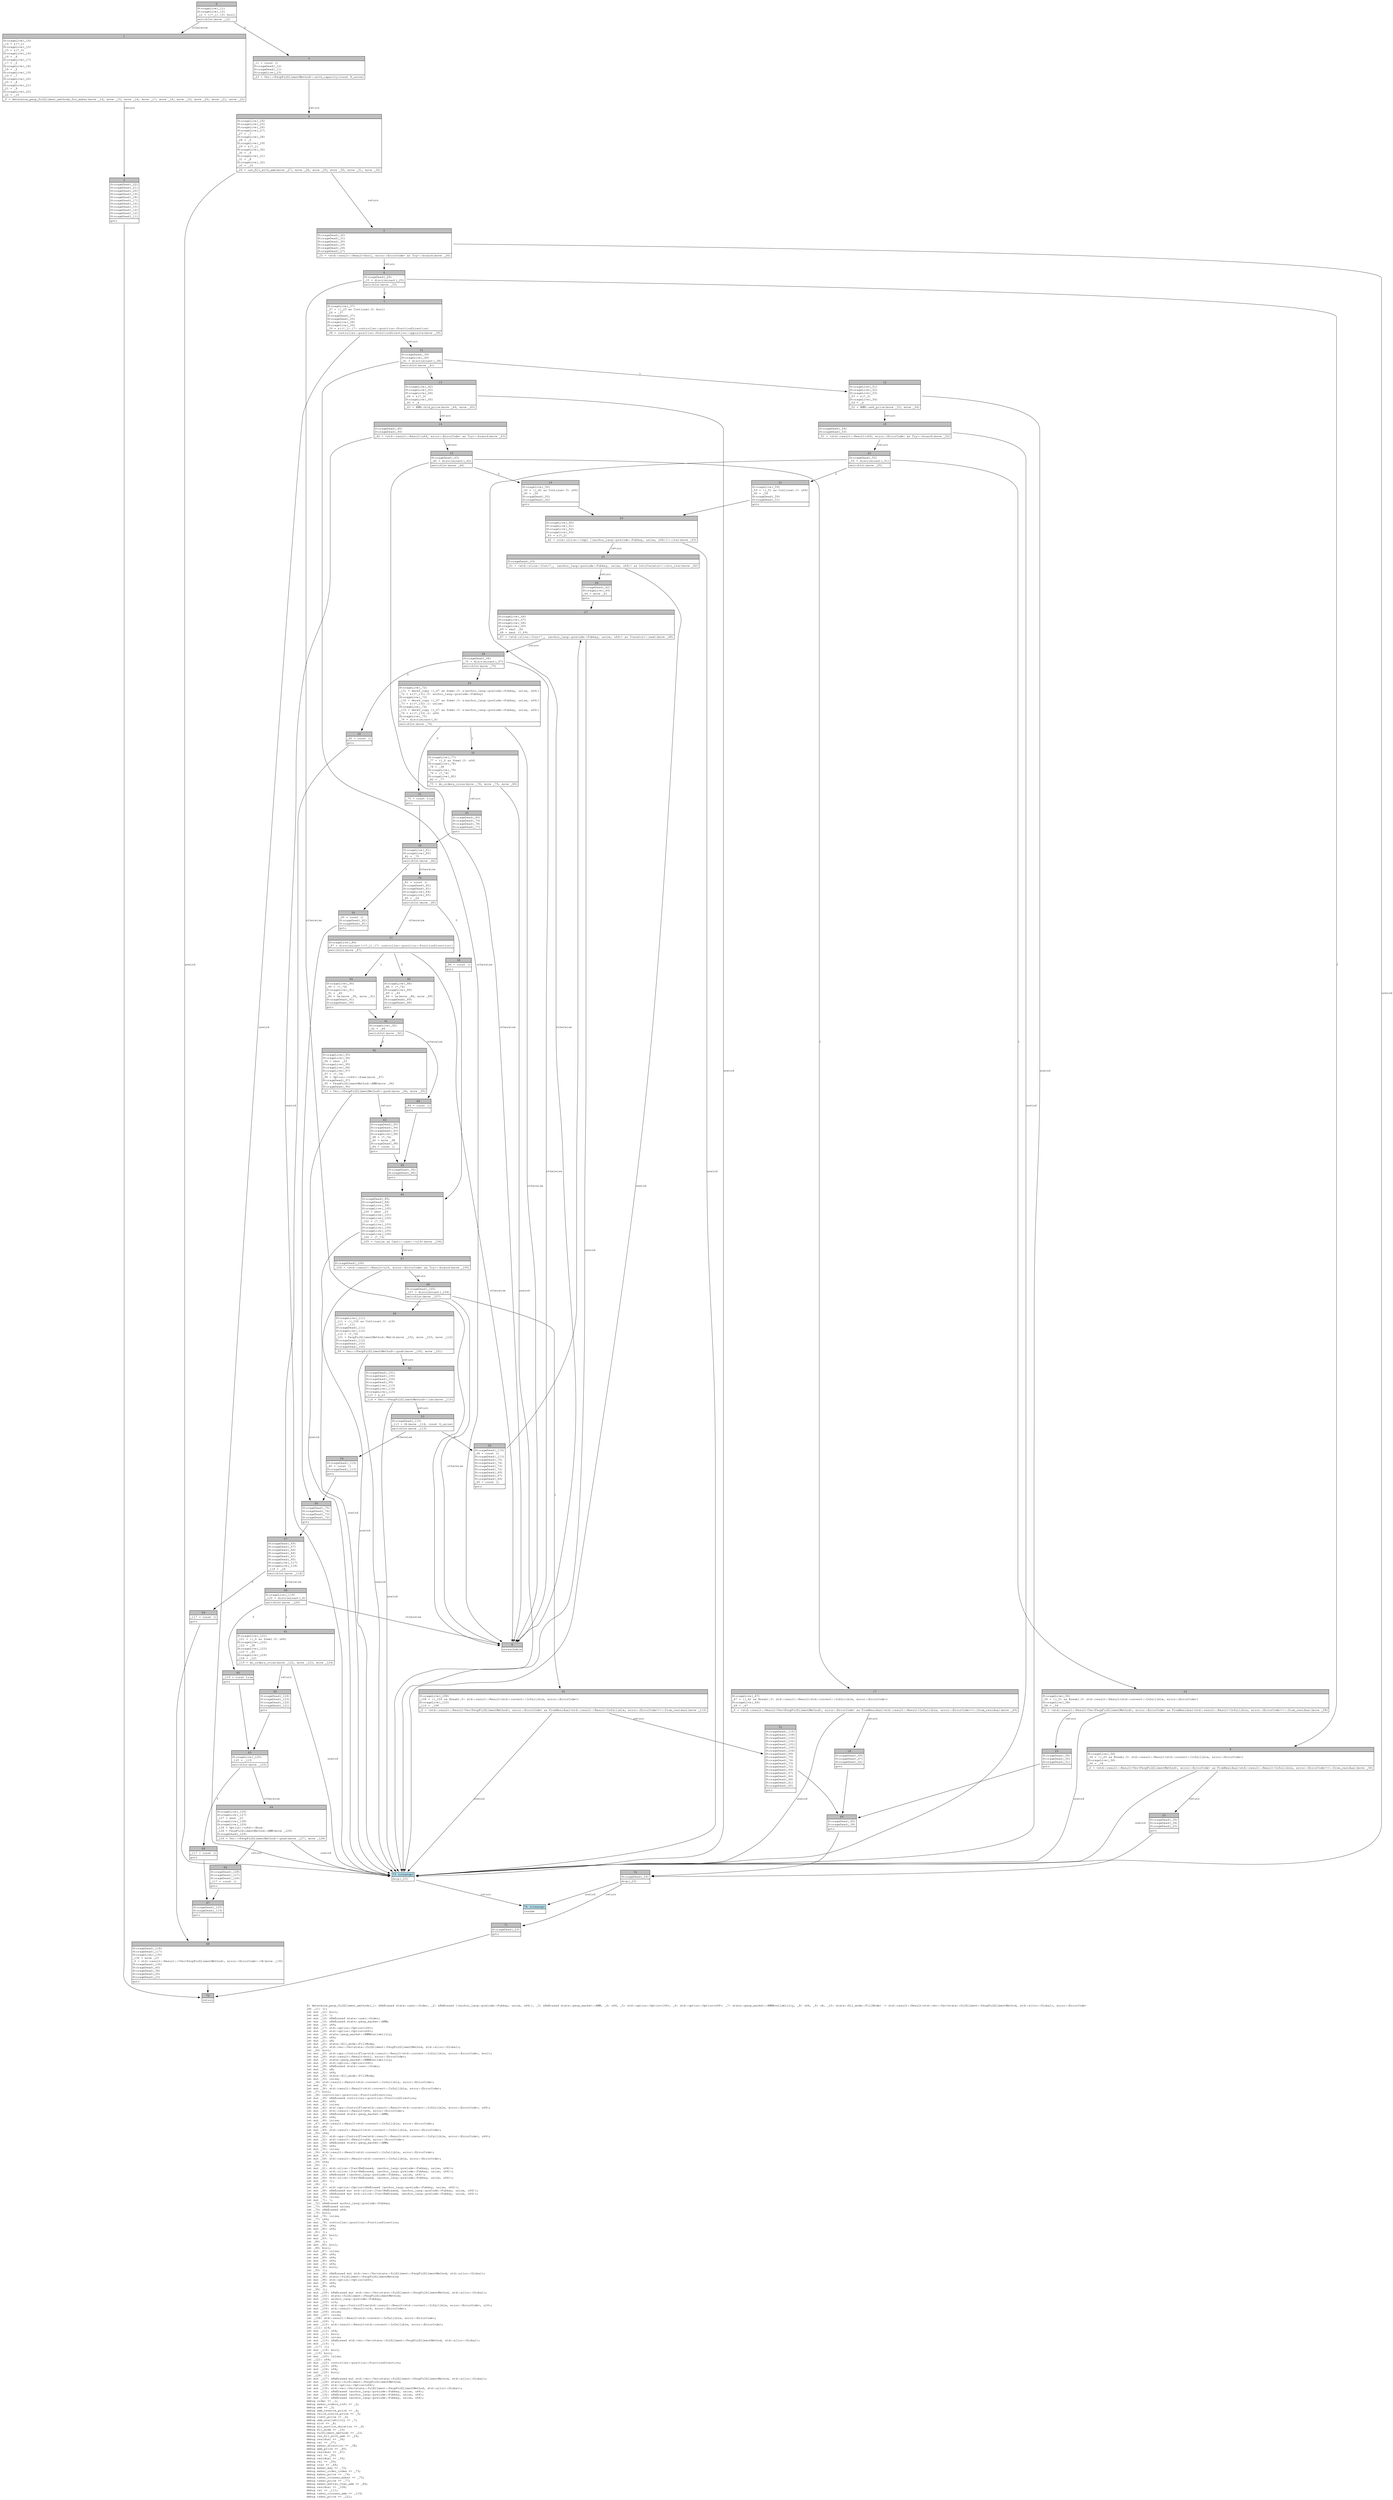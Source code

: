 digraph Mir_0_2279 {
    graph [fontname="Courier, monospace"];
    node [fontname="Courier, monospace"];
    edge [fontname="Courier, monospace"];
    label=<fn determine_perp_fulfillment_methods(_1: &amp;ReErased state::user::Order, _2: &amp;ReErased [(anchor_lang::prelude::Pubkey, usize, u64)], _3: &amp;ReErased state::perp_market::AMM, _4: u64, _5: std::option::Option&lt;i64&gt;, _6: std::option::Option&lt;u64&gt;, _7: state::perp_market::AMMAvailability, _8: u64, _9: u8, _10: state::fill_mode::FillMode) -&gt; std::result::Result&lt;std::vec::Vec&lt;state::fulfillment::PerpFulfillmentMethod, std::alloc::Global&gt;, error::ErrorCode&gt;<br align="left"/>let _11: ();<br align="left"/>let mut _12: bool;<br align="left"/>let mut _13: !;<br align="left"/>let mut _14: &amp;ReErased state::user::Order;<br align="left"/>let mut _15: &amp;ReErased state::perp_market::AMM;<br align="left"/>let mut _16: u64;<br align="left"/>let mut _17: std::option::Option&lt;i64&gt;;<br align="left"/>let mut _18: std::option::Option&lt;u64&gt;;<br align="left"/>let mut _19: state::perp_market::AMMAvailability;<br align="left"/>let mut _20: u64;<br align="left"/>let mut _21: u8;<br align="left"/>let mut _22: state::fill_mode::FillMode;<br align="left"/>let mut _23: std::vec::Vec&lt;state::fulfillment::PerpFulfillmentMethod, std::alloc::Global&gt;;<br align="left"/>let _24: bool;<br align="left"/>let mut _25: std::ops::ControlFlow&lt;std::result::Result&lt;std::convert::Infallible, error::ErrorCode&gt;, bool&gt;;<br align="left"/>let mut _26: std::result::Result&lt;bool, error::ErrorCode&gt;;<br align="left"/>let mut _27: state::perp_market::AMMAvailability;<br align="left"/>let mut _28: std::option::Option&lt;i64&gt;;<br align="left"/>let mut _29: &amp;ReErased state::user::Order;<br align="left"/>let mut _30: u8;<br align="left"/>let mut _31: u64;<br align="left"/>let mut _32: state::fill_mode::FillMode;<br align="left"/>let mut _33: isize;<br align="left"/>let _34: std::result::Result&lt;std::convert::Infallible, error::ErrorCode&gt;;<br align="left"/>let mut _35: !;<br align="left"/>let mut _36: std::result::Result&lt;std::convert::Infallible, error::ErrorCode&gt;;<br align="left"/>let _37: bool;<br align="left"/>let _38: controller::position::PositionDirection;<br align="left"/>let mut _39: &amp;ReErased controller::position::PositionDirection;<br align="left"/>let mut _40: u64;<br align="left"/>let mut _41: isize;<br align="left"/>let mut _42: std::ops::ControlFlow&lt;std::result::Result&lt;std::convert::Infallible, error::ErrorCode&gt;, u64&gt;;<br align="left"/>let mut _43: std::result::Result&lt;u64, error::ErrorCode&gt;;<br align="left"/>let mut _44: &amp;ReErased state::perp_market::AMM;<br align="left"/>let mut _45: u64;<br align="left"/>let mut _46: isize;<br align="left"/>let _47: std::result::Result&lt;std::convert::Infallible, error::ErrorCode&gt;;<br align="left"/>let mut _48: !;<br align="left"/>let mut _49: std::result::Result&lt;std::convert::Infallible, error::ErrorCode&gt;;<br align="left"/>let _50: u64;<br align="left"/>let mut _51: std::ops::ControlFlow&lt;std::result::Result&lt;std::convert::Infallible, error::ErrorCode&gt;, u64&gt;;<br align="left"/>let mut _52: std::result::Result&lt;u64, error::ErrorCode&gt;;<br align="left"/>let mut _53: &amp;ReErased state::perp_market::AMM;<br align="left"/>let mut _54: u64;<br align="left"/>let mut _55: isize;<br align="left"/>let _56: std::result::Result&lt;std::convert::Infallible, error::ErrorCode&gt;;<br align="left"/>let mut _57: !;<br align="left"/>let mut _58: std::result::Result&lt;std::convert::Infallible, error::ErrorCode&gt;;<br align="left"/>let _59: u64;<br align="left"/>let _60: ();<br align="left"/>let mut _61: std::slice::Iter&lt;ReErased, (anchor_lang::prelude::Pubkey, usize, u64)&gt;;<br align="left"/>let mut _62: std::slice::Iter&lt;ReErased, (anchor_lang::prelude::Pubkey, usize, u64)&gt;;<br align="left"/>let mut _63: &amp;ReErased [(anchor_lang::prelude::Pubkey, usize, u64)];<br align="left"/>let mut _64: std::slice::Iter&lt;ReErased, (anchor_lang::prelude::Pubkey, usize, u64)&gt;;<br align="left"/>let mut _65: ();<br align="left"/>let _66: ();<br align="left"/>let mut _67: std::option::Option&lt;&amp;ReErased (anchor_lang::prelude::Pubkey, usize, u64)&gt;;<br align="left"/>let mut _68: &amp;ReErased mut std::slice::Iter&lt;ReErased, (anchor_lang::prelude::Pubkey, usize, u64)&gt;;<br align="left"/>let mut _69: &amp;ReErased mut std::slice::Iter&lt;ReErased, (anchor_lang::prelude::Pubkey, usize, u64)&gt;;<br align="left"/>let mut _70: isize;<br align="left"/>let mut _71: !;<br align="left"/>let _72: &amp;ReErased anchor_lang::prelude::Pubkey;<br align="left"/>let _73: &amp;ReErased usize;<br align="left"/>let _74: &amp;ReErased u64;<br align="left"/>let _75: bool;<br align="left"/>let mut _76: isize;<br align="left"/>let _77: u64;<br align="left"/>let mut _78: controller::position::PositionDirection;<br align="left"/>let mut _79: u64;<br align="left"/>let mut _80: u64;<br align="left"/>let _81: ();<br align="left"/>let mut _82: bool;<br align="left"/>let mut _83: !;<br align="left"/>let _84: ();<br align="left"/>let mut _85: bool;<br align="left"/>let _86: bool;<br align="left"/>let mut _87: isize;<br align="left"/>let mut _88: u64;<br align="left"/>let mut _89: u64;<br align="left"/>let mut _90: u64;<br align="left"/>let mut _91: u64;<br align="left"/>let mut _92: bool;<br align="left"/>let _93: ();<br align="left"/>let mut _94: &amp;ReErased mut std::vec::Vec&lt;state::fulfillment::PerpFulfillmentMethod, std::alloc::Global&gt;;<br align="left"/>let mut _95: state::fulfillment::PerpFulfillmentMethod;<br align="left"/>let mut _96: std::option::Option&lt;u64&gt;;<br align="left"/>let mut _97: u64;<br align="left"/>let mut _98: u64;<br align="left"/>let _99: ();<br align="left"/>let mut _100: &amp;ReErased mut std::vec::Vec&lt;state::fulfillment::PerpFulfillmentMethod, std::alloc::Global&gt;;<br align="left"/>let mut _101: state::fulfillment::PerpFulfillmentMethod;<br align="left"/>let mut _102: anchor_lang::prelude::Pubkey;<br align="left"/>let mut _103: u16;<br align="left"/>let mut _104: std::ops::ControlFlow&lt;std::result::Result&lt;std::convert::Infallible, error::ErrorCode&gt;, u16&gt;;<br align="left"/>let mut _105: std::result::Result&lt;u16, error::ErrorCode&gt;;<br align="left"/>let mut _106: usize;<br align="left"/>let mut _107: isize;<br align="left"/>let _108: std::result::Result&lt;std::convert::Infallible, error::ErrorCode&gt;;<br align="left"/>let mut _109: !;<br align="left"/>let mut _110: std::result::Result&lt;std::convert::Infallible, error::ErrorCode&gt;;<br align="left"/>let _111: u16;<br align="left"/>let mut _112: u64;<br align="left"/>let mut _113: bool;<br align="left"/>let mut _114: usize;<br align="left"/>let mut _115: &amp;ReErased std::vec::Vec&lt;state::fulfillment::PerpFulfillmentMethod, std::alloc::Global&gt;;<br align="left"/>let mut _116: !;<br align="left"/>let _117: ();<br align="left"/>let mut _118: bool;<br align="left"/>let _119: bool;<br align="left"/>let mut _120: isize;<br align="left"/>let _121: u64;<br align="left"/>let mut _122: controller::position::PositionDirection;<br align="left"/>let mut _123: u64;<br align="left"/>let mut _124: u64;<br align="left"/>let mut _125: bool;<br align="left"/>let _126: ();<br align="left"/>let mut _127: &amp;ReErased mut std::vec::Vec&lt;state::fulfillment::PerpFulfillmentMethod, std::alloc::Global&gt;;<br align="left"/>let mut _128: state::fulfillment::PerpFulfillmentMethod;<br align="left"/>let mut _129: std::option::Option&lt;u64&gt;;<br align="left"/>let mut _130: std::vec::Vec&lt;state::fulfillment::PerpFulfillmentMethod, std::alloc::Global&gt;;<br align="left"/>let mut _131: &amp;ReErased (anchor_lang::prelude::Pubkey, usize, u64);<br align="left"/>let mut _132: &amp;ReErased (anchor_lang::prelude::Pubkey, usize, u64);<br align="left"/>let mut _133: &amp;ReErased (anchor_lang::prelude::Pubkey, usize, u64);<br align="left"/>debug order =&gt; _1;<br align="left"/>debug maker_orders_info =&gt; _2;<br align="left"/>debug amm =&gt; _3;<br align="left"/>debug amm_reserve_price =&gt; _4;<br align="left"/>debug valid_oracle_price =&gt; _5;<br align="left"/>debug limit_price =&gt; _6;<br align="left"/>debug amm_availability =&gt; _7;<br align="left"/>debug slot =&gt; _8;<br align="left"/>debug min_auction_duration =&gt; _9;<br align="left"/>debug fill_mode =&gt; _10;<br align="left"/>debug fulfillment_methods =&gt; _23;<br align="left"/>debug can_fill_with_amm =&gt; _24;<br align="left"/>debug residual =&gt; _34;<br align="left"/>debug val =&gt; _37;<br align="left"/>debug maker_direction =&gt; _38;<br align="left"/>debug amm_price =&gt; _40;<br align="left"/>debug residual =&gt; _47;<br align="left"/>debug val =&gt; _50;<br align="left"/>debug residual =&gt; _56;<br align="left"/>debug val =&gt; _59;<br align="left"/>debug iter =&gt; _64;<br align="left"/>debug maker_key =&gt; _72;<br align="left"/>debug maker_order_index =&gt; _73;<br align="left"/>debug maker_price =&gt; _74;<br align="left"/>debug taker_crosses_maker =&gt; _75;<br align="left"/>debug taker_price =&gt; _77;<br align="left"/>debug maker_better_than_amm =&gt; _86;<br align="left"/>debug residual =&gt; _108;<br align="left"/>debug val =&gt; _111;<br align="left"/>debug taker_crosses_amm =&gt; _119;<br align="left"/>debug taker_price =&gt; _121;<br align="left"/>>;
    bb0__0_2279 [shape="none", label=<<table border="0" cellborder="1" cellspacing="0"><tr><td bgcolor="gray" align="center" colspan="1">0</td></tr><tr><td align="left" balign="left">StorageLive(_11)<br/>StorageLive(_12)<br/>_12 = ((*_1).19: bool)<br/></td></tr><tr><td align="left">switchInt(move _12)</td></tr></table>>];
    bb1__0_2279 [shape="none", label=<<table border="0" cellborder="1" cellspacing="0"><tr><td bgcolor="gray" align="center" colspan="1">1</td></tr><tr><td align="left" balign="left">StorageLive(_14)<br/>_14 = &amp;(*_1)<br/>StorageLive(_15)<br/>_15 = &amp;(*_3)<br/>StorageLive(_16)<br/>_16 = _4<br/>StorageLive(_17)<br/>_17 = _5<br/>StorageLive(_18)<br/>_18 = _6<br/>StorageLive(_19)<br/>_19 = _7<br/>StorageLive(_20)<br/>_20 = _8<br/>StorageLive(_21)<br/>_21 = _9<br/>StorageLive(_22)<br/>_22 = _10<br/></td></tr><tr><td align="left">_0 = determine_perp_fulfillment_methods_for_maker(move _14, move _15, move _16, move _17, move _18, move _19, move _20, move _21, move _22)</td></tr></table>>];
    bb2__0_2279 [shape="none", label=<<table border="0" cellborder="1" cellspacing="0"><tr><td bgcolor="gray" align="center" colspan="1">2</td></tr><tr><td align="left" balign="left">StorageDead(_22)<br/>StorageDead(_21)<br/>StorageDead(_20)<br/>StorageDead(_19)<br/>StorageDead(_18)<br/>StorageDead(_17)<br/>StorageDead(_16)<br/>StorageDead(_15)<br/>StorageDead(_14)<br/>StorageDead(_12)<br/>StorageDead(_11)<br/></td></tr><tr><td align="left">goto</td></tr></table>>];
    bb3__0_2279 [shape="none", label=<<table border="0" cellborder="1" cellspacing="0"><tr><td bgcolor="gray" align="center" colspan="1">3</td></tr><tr><td align="left" balign="left">_11 = const ()<br/>StorageDead(_12)<br/>StorageDead(_11)<br/>StorageLive(_23)<br/></td></tr><tr><td align="left">_23 = Vec::&lt;PerpFulfillmentMethod&gt;::with_capacity(const 8_usize)</td></tr></table>>];
    bb4__0_2279 [shape="none", label=<<table border="0" cellborder="1" cellspacing="0"><tr><td bgcolor="gray" align="center" colspan="1">4</td></tr><tr><td align="left" balign="left">StorageLive(_24)<br/>StorageLive(_25)<br/>StorageLive(_26)<br/>StorageLive(_27)<br/>_27 = _7<br/>StorageLive(_28)<br/>_28 = _5<br/>StorageLive(_29)<br/>_29 = &amp;(*_1)<br/>StorageLive(_30)<br/>_30 = _9<br/>StorageLive(_31)<br/>_31 = _8<br/>StorageLive(_32)<br/>_32 = _10<br/></td></tr><tr><td align="left">_26 = can_fill_with_amm(move _27, move _28, move _29, move _30, move _31, move _32)</td></tr></table>>];
    bb5__0_2279 [shape="none", label=<<table border="0" cellborder="1" cellspacing="0"><tr><td bgcolor="gray" align="center" colspan="1">5</td></tr><tr><td align="left" balign="left">StorageDead(_32)<br/>StorageDead(_31)<br/>StorageDead(_30)<br/>StorageDead(_29)<br/>StorageDead(_28)<br/>StorageDead(_27)<br/></td></tr><tr><td align="left">_25 = &lt;std::result::Result&lt;bool, error::ErrorCode&gt; as Try&gt;::branch(move _26)</td></tr></table>>];
    bb6__0_2279 [shape="none", label=<<table border="0" cellborder="1" cellspacing="0"><tr><td bgcolor="gray" align="center" colspan="1">6</td></tr><tr><td align="left" balign="left">StorageDead(_26)<br/>_33 = discriminant(_25)<br/></td></tr><tr><td align="left">switchInt(move _33)</td></tr></table>>];
    bb7__0_2279 [shape="none", label=<<table border="0" cellborder="1" cellspacing="0"><tr><td bgcolor="gray" align="center" colspan="1">7</td></tr><tr><td align="left" balign="left">StorageLive(_37)<br/>_37 = ((_25 as Continue).0: bool)<br/>_24 = _37<br/>StorageDead(_37)<br/>StorageDead(_25)<br/>StorageLive(_38)<br/>StorageLive(_39)<br/>_39 = &amp;((*_1).17: controller::position::PositionDirection)<br/></td></tr><tr><td align="left">_38 = controller::position::PositionDirection::opposite(move _39)</td></tr></table>>];
    bb8__0_2279 [shape="none", label=<<table border="0" cellborder="1" cellspacing="0"><tr><td bgcolor="gray" align="center" colspan="1">8</td></tr><tr><td align="left">unreachable</td></tr></table>>];
    bb9__0_2279 [shape="none", label=<<table border="0" cellborder="1" cellspacing="0"><tr><td bgcolor="gray" align="center" colspan="1">9</td></tr><tr><td align="left" balign="left">StorageLive(_34)<br/>_34 = ((_25 as Break).0: std::result::Result&lt;std::convert::Infallible, error::ErrorCode&gt;)<br/>StorageLive(_36)<br/>_36 = _34<br/></td></tr><tr><td align="left">_0 = &lt;std::result::Result&lt;Vec&lt;PerpFulfillmentMethod&gt;, error::ErrorCode&gt; as FromResidual&lt;std::result::Result&lt;Infallible, error::ErrorCode&gt;&gt;&gt;::from_residual(move _36)</td></tr></table>>];
    bb10__0_2279 [shape="none", label=<<table border="0" cellborder="1" cellspacing="0"><tr><td bgcolor="gray" align="center" colspan="1">10</td></tr><tr><td align="left" balign="left">StorageDead(_36)<br/>StorageDead(_34)<br/>StorageDead(_25)<br/></td></tr><tr><td align="left">goto</td></tr></table>>];
    bb11__0_2279 [shape="none", label=<<table border="0" cellborder="1" cellspacing="0"><tr><td bgcolor="gray" align="center" colspan="1">11</td></tr><tr><td align="left" balign="left">StorageDead(_39)<br/>StorageLive(_40)<br/>_41 = discriminant(_38)<br/></td></tr><tr><td align="left">switchInt(move _41)</td></tr></table>>];
    bb12__0_2279 [shape="none", label=<<table border="0" cellborder="1" cellspacing="0"><tr><td bgcolor="gray" align="center" colspan="1">12</td></tr><tr><td align="left" balign="left">StorageLive(_51)<br/>StorageLive(_52)<br/>StorageLive(_53)<br/>_53 = &amp;(*_3)<br/>StorageLive(_54)<br/>_54 = _4<br/></td></tr><tr><td align="left">_52 = AMM::ask_price(move _53, move _54)</td></tr></table>>];
    bb13__0_2279 [shape="none", label=<<table border="0" cellborder="1" cellspacing="0"><tr><td bgcolor="gray" align="center" colspan="1">13</td></tr><tr><td align="left" balign="left">StorageLive(_42)<br/>StorageLive(_43)<br/>StorageLive(_44)<br/>_44 = &amp;(*_3)<br/>StorageLive(_45)<br/>_45 = _4<br/></td></tr><tr><td align="left">_43 = AMM::bid_price(move _44, move _45)</td></tr></table>>];
    bb14__0_2279 [shape="none", label=<<table border="0" cellborder="1" cellspacing="0"><tr><td bgcolor="gray" align="center" colspan="1">14</td></tr><tr><td align="left" balign="left">StorageDead(_45)<br/>StorageDead(_44)<br/></td></tr><tr><td align="left">_42 = &lt;std::result::Result&lt;u64, error::ErrorCode&gt; as Try&gt;::branch(move _43)</td></tr></table>>];
    bb15__0_2279 [shape="none", label=<<table border="0" cellborder="1" cellspacing="0"><tr><td bgcolor="gray" align="center" colspan="1">15</td></tr><tr><td align="left" balign="left">StorageDead(_43)<br/>_46 = discriminant(_42)<br/></td></tr><tr><td align="left">switchInt(move _46)</td></tr></table>>];
    bb16__0_2279 [shape="none", label=<<table border="0" cellborder="1" cellspacing="0"><tr><td bgcolor="gray" align="center" colspan="1">16</td></tr><tr><td align="left" balign="left">StorageLive(_50)<br/>_50 = ((_42 as Continue).0: u64)<br/>_40 = _50<br/>StorageDead(_50)<br/>StorageDead(_42)<br/></td></tr><tr><td align="left">goto</td></tr></table>>];
    bb17__0_2279 [shape="none", label=<<table border="0" cellborder="1" cellspacing="0"><tr><td bgcolor="gray" align="center" colspan="1">17</td></tr><tr><td align="left" balign="left">StorageLive(_47)<br/>_47 = ((_42 as Break).0: std::result::Result&lt;std::convert::Infallible, error::ErrorCode&gt;)<br/>StorageLive(_49)<br/>_49 = _47<br/></td></tr><tr><td align="left">_0 = &lt;std::result::Result&lt;Vec&lt;PerpFulfillmentMethod&gt;, error::ErrorCode&gt; as FromResidual&lt;std::result::Result&lt;Infallible, error::ErrorCode&gt;&gt;&gt;::from_residual(move _49)</td></tr></table>>];
    bb18__0_2279 [shape="none", label=<<table border="0" cellborder="1" cellspacing="0"><tr><td bgcolor="gray" align="center" colspan="1">18</td></tr><tr><td align="left" balign="left">StorageDead(_49)<br/>StorageDead(_47)<br/>StorageDead(_42)<br/></td></tr><tr><td align="left">goto</td></tr></table>>];
    bb19__0_2279 [shape="none", label=<<table border="0" cellborder="1" cellspacing="0"><tr><td bgcolor="gray" align="center" colspan="1">19</td></tr><tr><td align="left" balign="left">StorageDead(_54)<br/>StorageDead(_53)<br/></td></tr><tr><td align="left">_51 = &lt;std::result::Result&lt;u64, error::ErrorCode&gt; as Try&gt;::branch(move _52)</td></tr></table>>];
    bb20__0_2279 [shape="none", label=<<table border="0" cellborder="1" cellspacing="0"><tr><td bgcolor="gray" align="center" colspan="1">20</td></tr><tr><td align="left" balign="left">StorageDead(_52)<br/>_55 = discriminant(_51)<br/></td></tr><tr><td align="left">switchInt(move _55)</td></tr></table>>];
    bb21__0_2279 [shape="none", label=<<table border="0" cellborder="1" cellspacing="0"><tr><td bgcolor="gray" align="center" colspan="1">21</td></tr><tr><td align="left" balign="left">StorageLive(_59)<br/>_59 = ((_51 as Continue).0: u64)<br/>_40 = _59<br/>StorageDead(_59)<br/>StorageDead(_51)<br/></td></tr><tr><td align="left">goto</td></tr></table>>];
    bb22__0_2279 [shape="none", label=<<table border="0" cellborder="1" cellspacing="0"><tr><td bgcolor="gray" align="center" colspan="1">22</td></tr><tr><td align="left" balign="left">StorageLive(_56)<br/>_56 = ((_51 as Break).0: std::result::Result&lt;std::convert::Infallible, error::ErrorCode&gt;)<br/>StorageLive(_58)<br/>_58 = _56<br/></td></tr><tr><td align="left">_0 = &lt;std::result::Result&lt;Vec&lt;PerpFulfillmentMethod&gt;, error::ErrorCode&gt; as FromResidual&lt;std::result::Result&lt;Infallible, error::ErrorCode&gt;&gt;&gt;::from_residual(move _58)</td></tr></table>>];
    bb23__0_2279 [shape="none", label=<<table border="0" cellborder="1" cellspacing="0"><tr><td bgcolor="gray" align="center" colspan="1">23</td></tr><tr><td align="left" balign="left">StorageDead(_58)<br/>StorageDead(_56)<br/>StorageDead(_51)<br/></td></tr><tr><td align="left">goto</td></tr></table>>];
    bb24__0_2279 [shape="none", label=<<table border="0" cellborder="1" cellspacing="0"><tr><td bgcolor="gray" align="center" colspan="1">24</td></tr><tr><td align="left" balign="left">StorageLive(_60)<br/>StorageLive(_61)<br/>StorageLive(_62)<br/>StorageLive(_63)<br/>_63 = &amp;(*_2)<br/></td></tr><tr><td align="left">_62 = core::slice::&lt;impl [(anchor_lang::prelude::Pubkey, usize, u64)]&gt;::iter(move _63)</td></tr></table>>];
    bb25__0_2279 [shape="none", label=<<table border="0" cellborder="1" cellspacing="0"><tr><td bgcolor="gray" align="center" colspan="1">25</td></tr><tr><td align="left" balign="left">StorageDead(_63)<br/></td></tr><tr><td align="left">_61 = &lt;std::slice::Iter&lt;'_, (anchor_lang::prelude::Pubkey, usize, u64)&gt; as IntoIterator&gt;::into_iter(move _62)</td></tr></table>>];
    bb26__0_2279 [shape="none", label=<<table border="0" cellborder="1" cellspacing="0"><tr><td bgcolor="gray" align="center" colspan="1">26</td></tr><tr><td align="left" balign="left">StorageDead(_62)<br/>StorageLive(_64)<br/>_64 = move _61<br/></td></tr><tr><td align="left">goto</td></tr></table>>];
    bb27__0_2279 [shape="none", label=<<table border="0" cellborder="1" cellspacing="0"><tr><td bgcolor="gray" align="center" colspan="1">27</td></tr><tr><td align="left" balign="left">StorageLive(_66)<br/>StorageLive(_67)<br/>StorageLive(_68)<br/>StorageLive(_69)<br/>_69 = &amp;mut _64<br/>_68 = &amp;mut (*_69)<br/></td></tr><tr><td align="left">_67 = &lt;std::slice::Iter&lt;'_, (anchor_lang::prelude::Pubkey, usize, u64)&gt; as Iterator&gt;::next(move _68)</td></tr></table>>];
    bb28__0_2279 [shape="none", label=<<table border="0" cellborder="1" cellspacing="0"><tr><td bgcolor="gray" align="center" colspan="1">28</td></tr><tr><td align="left" balign="left">StorageDead(_68)<br/>_70 = discriminant(_67)<br/></td></tr><tr><td align="left">switchInt(move _70)</td></tr></table>>];
    bb29__0_2279 [shape="none", label=<<table border="0" cellborder="1" cellspacing="0"><tr><td bgcolor="gray" align="center" colspan="1">29</td></tr><tr><td align="left" balign="left">StorageLive(_72)<br/>_131 = deref_copy ((_67 as Some).0: &amp;(anchor_lang::prelude::Pubkey, usize, u64))<br/>_72 = &amp;((*_131).0: anchor_lang::prelude::Pubkey)<br/>StorageLive(_73)<br/>_132 = deref_copy ((_67 as Some).0: &amp;(anchor_lang::prelude::Pubkey, usize, u64))<br/>_73 = &amp;((*_132).1: usize)<br/>StorageLive(_74)<br/>_133 = deref_copy ((_67 as Some).0: &amp;(anchor_lang::prelude::Pubkey, usize, u64))<br/>_74 = &amp;((*_133).2: u64)<br/>StorageLive(_75)<br/>_76 = discriminant(_6)<br/></td></tr><tr><td align="left">switchInt(move _76)</td></tr></table>>];
    bb30__0_2279 [shape="none", label=<<table border="0" cellborder="1" cellspacing="0"><tr><td bgcolor="gray" align="center" colspan="1">30</td></tr><tr><td align="left" balign="left">_60 = const ()<br/></td></tr><tr><td align="left">goto</td></tr></table>>];
    bb31__0_2279 [shape="none", label=<<table border="0" cellborder="1" cellspacing="0"><tr><td bgcolor="gray" align="center" colspan="1">31</td></tr><tr><td align="left" balign="left">_75 = const true<br/></td></tr><tr><td align="left">goto</td></tr></table>>];
    bb32__0_2279 [shape="none", label=<<table border="0" cellborder="1" cellspacing="0"><tr><td bgcolor="gray" align="center" colspan="1">32</td></tr><tr><td align="left" balign="left">StorageLive(_77)<br/>_77 = ((_6 as Some).0: u64)<br/>StorageLive(_78)<br/>_78 = _38<br/>StorageLive(_79)<br/>_79 = (*_74)<br/>StorageLive(_80)<br/>_80 = _77<br/></td></tr><tr><td align="left">_75 = do_orders_cross(move _78, move _79, move _80)</td></tr></table>>];
    bb33__0_2279 [shape="none", label=<<table border="0" cellborder="1" cellspacing="0"><tr><td bgcolor="gray" align="center" colspan="1">33</td></tr><tr><td align="left" balign="left">StorageDead(_80)<br/>StorageDead(_79)<br/>StorageDead(_78)<br/>StorageDead(_77)<br/></td></tr><tr><td align="left">goto</td></tr></table>>];
    bb34__0_2279 [shape="none", label=<<table border="0" cellborder="1" cellspacing="0"><tr><td bgcolor="gray" align="center" colspan="1">34</td></tr><tr><td align="left" balign="left">StorageLive(_81)<br/>StorageLive(_82)<br/>_82 = _75<br/></td></tr><tr><td align="left">switchInt(move _82)</td></tr></table>>];
    bb35__0_2279 [shape="none", label=<<table border="0" cellborder="1" cellspacing="0"><tr><td bgcolor="gray" align="center" colspan="1">35</td></tr><tr><td align="left" balign="left">_60 = const ()<br/>StorageDead(_82)<br/>StorageDead(_81)<br/></td></tr><tr><td align="left">goto</td></tr></table>>];
    bb36__0_2279 [shape="none", label=<<table border="0" cellborder="1" cellspacing="0"><tr><td bgcolor="gray" align="center" colspan="1">36</td></tr><tr><td align="left" balign="left">_81 = const ()<br/>StorageDead(_82)<br/>StorageDead(_81)<br/>StorageLive(_84)<br/>StorageLive(_85)<br/>_85 = _24<br/></td></tr><tr><td align="left">switchInt(move _85)</td></tr></table>>];
    bb37__0_2279 [shape="none", label=<<table border="0" cellborder="1" cellspacing="0"><tr><td bgcolor="gray" align="center" colspan="1">37</td></tr><tr><td align="left" balign="left">StorageLive(_86)<br/>_87 = discriminant(((*_1).17: controller::position::PositionDirection))<br/></td></tr><tr><td align="left">switchInt(move _87)</td></tr></table>>];
    bb38__0_2279 [shape="none", label=<<table border="0" cellborder="1" cellspacing="0"><tr><td bgcolor="gray" align="center" colspan="1">38</td></tr><tr><td align="left" balign="left">_84 = const ()<br/></td></tr><tr><td align="left">goto</td></tr></table>>];
    bb39__0_2279 [shape="none", label=<<table border="0" cellborder="1" cellspacing="0"><tr><td bgcolor="gray" align="center" colspan="1">39</td></tr><tr><td align="left" balign="left">StorageLive(_90)<br/>_90 = (*_74)<br/>StorageLive(_91)<br/>_91 = _40<br/>_86 = Ge(move _90, move _91)<br/>StorageDead(_91)<br/>StorageDead(_90)<br/></td></tr><tr><td align="left">goto</td></tr></table>>];
    bb40__0_2279 [shape="none", label=<<table border="0" cellborder="1" cellspacing="0"><tr><td bgcolor="gray" align="center" colspan="1">40</td></tr><tr><td align="left" balign="left">StorageLive(_88)<br/>_88 = (*_74)<br/>StorageLive(_89)<br/>_89 = _40<br/>_86 = Le(move _88, move _89)<br/>StorageDead(_89)<br/>StorageDead(_88)<br/></td></tr><tr><td align="left">goto</td></tr></table>>];
    bb41__0_2279 [shape="none", label=<<table border="0" cellborder="1" cellspacing="0"><tr><td bgcolor="gray" align="center" colspan="1">41</td></tr><tr><td align="left" balign="left">StorageLive(_92)<br/>_92 = _86<br/></td></tr><tr><td align="left">switchInt(move _92)</td></tr></table>>];
    bb42__0_2279 [shape="none", label=<<table border="0" cellborder="1" cellspacing="0"><tr><td bgcolor="gray" align="center" colspan="1">42</td></tr><tr><td align="left" balign="left">StorageLive(_93)<br/>StorageLive(_94)<br/>_94 = &amp;mut _23<br/>StorageLive(_95)<br/>StorageLive(_96)<br/>StorageLive(_97)<br/>_97 = (*_74)<br/>_96 = Option::&lt;u64&gt;::Some(move _97)<br/>StorageDead(_97)<br/>_95 = PerpFulfillmentMethod::AMM(move _96)<br/>StorageDead(_96)<br/></td></tr><tr><td align="left">_93 = Vec::&lt;PerpFulfillmentMethod&gt;::push(move _94, move _95)</td></tr></table>>];
    bb43__0_2279 [shape="none", label=<<table border="0" cellborder="1" cellspacing="0"><tr><td bgcolor="gray" align="center" colspan="1">43</td></tr><tr><td align="left" balign="left">StorageDead(_95)<br/>StorageDead(_94)<br/>StorageDead(_93)<br/>StorageLive(_98)<br/>_98 = (*_74)<br/>_40 = move _98<br/>StorageDead(_98)<br/>_84 = const ()<br/></td></tr><tr><td align="left">goto</td></tr></table>>];
    bb44__0_2279 [shape="none", label=<<table border="0" cellborder="1" cellspacing="0"><tr><td bgcolor="gray" align="center" colspan="1">44</td></tr><tr><td align="left" balign="left">_84 = const ()<br/></td></tr><tr><td align="left">goto</td></tr></table>>];
    bb45__0_2279 [shape="none", label=<<table border="0" cellborder="1" cellspacing="0"><tr><td bgcolor="gray" align="center" colspan="1">45</td></tr><tr><td align="left" balign="left">StorageDead(_92)<br/>StorageDead(_86)<br/></td></tr><tr><td align="left">goto</td></tr></table>>];
    bb46__0_2279 [shape="none", label=<<table border="0" cellborder="1" cellspacing="0"><tr><td bgcolor="gray" align="center" colspan="1">46</td></tr><tr><td align="left" balign="left">StorageDead(_85)<br/>StorageDead(_84)<br/>StorageLive(_99)<br/>StorageLive(_100)<br/>_100 = &amp;mut _23<br/>StorageLive(_101)<br/>StorageLive(_102)<br/>_102 = (*_72)<br/>StorageLive(_103)<br/>StorageLive(_104)<br/>StorageLive(_105)<br/>StorageLive(_106)<br/>_106 = (*_73)<br/></td></tr><tr><td align="left">_105 = &lt;usize as Cast&gt;::cast::&lt;u16&gt;(move _106)</td></tr></table>>];
    bb47__0_2279 [shape="none", label=<<table border="0" cellborder="1" cellspacing="0"><tr><td bgcolor="gray" align="center" colspan="1">47</td></tr><tr><td align="left" balign="left">StorageDead(_106)<br/></td></tr><tr><td align="left">_104 = &lt;std::result::Result&lt;u16, error::ErrorCode&gt; as Try&gt;::branch(move _105)</td></tr></table>>];
    bb48__0_2279 [shape="none", label=<<table border="0" cellborder="1" cellspacing="0"><tr><td bgcolor="gray" align="center" colspan="1">48</td></tr><tr><td align="left" balign="left">StorageDead(_105)<br/>_107 = discriminant(_104)<br/></td></tr><tr><td align="left">switchInt(move _107)</td></tr></table>>];
    bb49__0_2279 [shape="none", label=<<table border="0" cellborder="1" cellspacing="0"><tr><td bgcolor="gray" align="center" colspan="1">49</td></tr><tr><td align="left" balign="left">StorageLive(_111)<br/>_111 = ((_104 as Continue).0: u16)<br/>_103 = _111<br/>StorageDead(_111)<br/>StorageLive(_112)<br/>_112 = (*_74)<br/>_101 = PerpFulfillmentMethod::Match(move _102, move _103, move _112)<br/>StorageDead(_112)<br/>StorageDead(_103)<br/>StorageDead(_102)<br/></td></tr><tr><td align="left">_99 = Vec::&lt;PerpFulfillmentMethod&gt;::push(move _100, move _101)</td></tr></table>>];
    bb50__0_2279 [shape="none", label=<<table border="0" cellborder="1" cellspacing="0"><tr><td bgcolor="gray" align="center" colspan="1">50</td></tr><tr><td align="left" balign="left">StorageLive(_108)<br/>_108 = ((_104 as Break).0: std::result::Result&lt;std::convert::Infallible, error::ErrorCode&gt;)<br/>StorageLive(_110)<br/>_110 = _108<br/></td></tr><tr><td align="left">_0 = &lt;std::result::Result&lt;Vec&lt;PerpFulfillmentMethod&gt;, error::ErrorCode&gt; as FromResidual&lt;std::result::Result&lt;Infallible, error::ErrorCode&gt;&gt;&gt;::from_residual(move _110)</td></tr></table>>];
    bb51__0_2279 [shape="none", label=<<table border="0" cellborder="1" cellspacing="0"><tr><td bgcolor="gray" align="center" colspan="1">51</td></tr><tr><td align="left" balign="left">StorageDead(_110)<br/>StorageDead(_108)<br/>StorageDead(_103)<br/>StorageDead(_102)<br/>StorageDead(_101)<br/>StorageDead(_100)<br/>StorageDead(_104)<br/>StorageDead(_99)<br/>StorageDead(_75)<br/>StorageDead(_74)<br/>StorageDead(_73)<br/>StorageDead(_72)<br/>StorageDead(_69)<br/>StorageDead(_67)<br/>StorageDead(_66)<br/>StorageDead(_64)<br/>StorageDead(_61)<br/>StorageDead(_60)<br/></td></tr><tr><td align="left">goto</td></tr></table>>];
    bb52__0_2279 [shape="none", label=<<table border="0" cellborder="1" cellspacing="0"><tr><td bgcolor="gray" align="center" colspan="1">52</td></tr><tr><td align="left" balign="left">StorageDead(_101)<br/>StorageDead(_100)<br/>StorageDead(_104)<br/>StorageDead(_99)<br/>StorageLive(_113)<br/>StorageLive(_114)<br/>StorageLive(_115)<br/>_115 = &amp;_23<br/></td></tr><tr><td align="left">_114 = Vec::&lt;PerpFulfillmentMethod&gt;::len(move _115)</td></tr></table>>];
    bb53__0_2279 [shape="none", label=<<table border="0" cellborder="1" cellspacing="0"><tr><td bgcolor="gray" align="center" colspan="1">53</td></tr><tr><td align="left" balign="left">StorageDead(_115)<br/>_113 = Gt(move _114, const 6_usize)<br/></td></tr><tr><td align="left">switchInt(move _113)</td></tr></table>>];
    bb54__0_2279 [shape="none", label=<<table border="0" cellborder="1" cellspacing="0"><tr><td bgcolor="gray" align="center" colspan="1">54</td></tr><tr><td align="left" balign="left">StorageDead(_114)<br/>_60 = const ()<br/>StorageDead(_113)<br/></td></tr><tr><td align="left">goto</td></tr></table>>];
    bb55__0_2279 [shape="none", label=<<table border="0" cellborder="1" cellspacing="0"><tr><td bgcolor="gray" align="center" colspan="1">55</td></tr><tr><td align="left" balign="left">StorageDead(_114)<br/>_66 = const ()<br/>StorageDead(_113)<br/>StorageDead(_75)<br/>StorageDead(_74)<br/>StorageDead(_73)<br/>StorageDead(_72)<br/>StorageDead(_69)<br/>StorageDead(_67)<br/>StorageDead(_66)<br/>_65 = const ()<br/></td></tr><tr><td align="left">goto</td></tr></table>>];
    bb56__0_2279 [shape="none", label=<<table border="0" cellborder="1" cellspacing="0"><tr><td bgcolor="gray" align="center" colspan="1">56</td></tr><tr><td align="left" balign="left">StorageDead(_75)<br/>StorageDead(_74)<br/>StorageDead(_73)<br/>StorageDead(_72)<br/></td></tr><tr><td align="left">goto</td></tr></table>>];
    bb57__0_2279 [shape="none", label=<<table border="0" cellborder="1" cellspacing="0"><tr><td bgcolor="gray" align="center" colspan="1">57</td></tr><tr><td align="left" balign="left">StorageDead(_69)<br/>StorageDead(_67)<br/>StorageDead(_66)<br/>StorageDead(_64)<br/>StorageDead(_61)<br/>StorageDead(_60)<br/>StorageLive(_117)<br/>StorageLive(_118)<br/>_118 = _24<br/></td></tr><tr><td align="left">switchInt(move _118)</td></tr></table>>];
    bb58__0_2279 [shape="none", label=<<table border="0" cellborder="1" cellspacing="0"><tr><td bgcolor="gray" align="center" colspan="1">58</td></tr><tr><td align="left" balign="left">StorageLive(_119)<br/>_120 = discriminant(_6)<br/></td></tr><tr><td align="left">switchInt(move _120)</td></tr></table>>];
    bb59__0_2279 [shape="none", label=<<table border="0" cellborder="1" cellspacing="0"><tr><td bgcolor="gray" align="center" colspan="1">59</td></tr><tr><td align="left" balign="left">_117 = const ()<br/></td></tr><tr><td align="left">goto</td></tr></table>>];
    bb60__0_2279 [shape="none", label=<<table border="0" cellborder="1" cellspacing="0"><tr><td bgcolor="gray" align="center" colspan="1">60</td></tr><tr><td align="left" balign="left">_119 = const true<br/></td></tr><tr><td align="left">goto</td></tr></table>>];
    bb61__0_2279 [shape="none", label=<<table border="0" cellborder="1" cellspacing="0"><tr><td bgcolor="gray" align="center" colspan="1">61</td></tr><tr><td align="left" balign="left">StorageLive(_121)<br/>_121 = ((_6 as Some).0: u64)<br/>StorageLive(_122)<br/>_122 = _38<br/>StorageLive(_123)<br/>_123 = _40<br/>StorageLive(_124)<br/>_124 = _121<br/></td></tr><tr><td align="left">_119 = do_orders_cross(move _122, move _123, move _124)</td></tr></table>>];
    bb62__0_2279 [shape="none", label=<<table border="0" cellborder="1" cellspacing="0"><tr><td bgcolor="gray" align="center" colspan="1">62</td></tr><tr><td align="left" balign="left">StorageDead(_124)<br/>StorageDead(_123)<br/>StorageDead(_122)<br/>StorageDead(_121)<br/></td></tr><tr><td align="left">goto</td></tr></table>>];
    bb63__0_2279 [shape="none", label=<<table border="0" cellborder="1" cellspacing="0"><tr><td bgcolor="gray" align="center" colspan="1">63</td></tr><tr><td align="left" balign="left">StorageLive(_125)<br/>_125 = _119<br/></td></tr><tr><td align="left">switchInt(move _125)</td></tr></table>>];
    bb64__0_2279 [shape="none", label=<<table border="0" cellborder="1" cellspacing="0"><tr><td bgcolor="gray" align="center" colspan="1">64</td></tr><tr><td align="left" balign="left">StorageLive(_126)<br/>StorageLive(_127)<br/>_127 = &amp;mut _23<br/>StorageLive(_128)<br/>StorageLive(_129)<br/>_129 = Option::&lt;u64&gt;::None<br/>_128 = PerpFulfillmentMethod::AMM(move _129)<br/>StorageDead(_129)<br/></td></tr><tr><td align="left">_126 = Vec::&lt;PerpFulfillmentMethod&gt;::push(move _127, move _128)</td></tr></table>>];
    bb65__0_2279 [shape="none", label=<<table border="0" cellborder="1" cellspacing="0"><tr><td bgcolor="gray" align="center" colspan="1">65</td></tr><tr><td align="left" balign="left">StorageDead(_128)<br/>StorageDead(_127)<br/>StorageDead(_126)<br/>_117 = const ()<br/></td></tr><tr><td align="left">goto</td></tr></table>>];
    bb66__0_2279 [shape="none", label=<<table border="0" cellborder="1" cellspacing="0"><tr><td bgcolor="gray" align="center" colspan="1">66</td></tr><tr><td align="left" balign="left">_117 = const ()<br/></td></tr><tr><td align="left">goto</td></tr></table>>];
    bb67__0_2279 [shape="none", label=<<table border="0" cellborder="1" cellspacing="0"><tr><td bgcolor="gray" align="center" colspan="1">67</td></tr><tr><td align="left" balign="left">StorageDead(_125)<br/>StorageDead(_119)<br/></td></tr><tr><td align="left">goto</td></tr></table>>];
    bb68__0_2279 [shape="none", label=<<table border="0" cellborder="1" cellspacing="0"><tr><td bgcolor="gray" align="center" colspan="1">68</td></tr><tr><td align="left" balign="left">StorageDead(_118)<br/>StorageDead(_117)<br/>StorageLive(_130)<br/>_130 = move _23<br/>_0 = std::result::Result::&lt;Vec&lt;PerpFulfillmentMethod&gt;, error::ErrorCode&gt;::Ok(move _130)<br/>StorageDead(_130)<br/>StorageDead(_40)<br/>StorageDead(_38)<br/>StorageDead(_24)<br/>StorageDead(_23)<br/></td></tr><tr><td align="left">goto</td></tr></table>>];
    bb69__0_2279 [shape="none", label=<<table border="0" cellborder="1" cellspacing="0"><tr><td bgcolor="gray" align="center" colspan="1">69</td></tr><tr><td align="left" balign="left">StorageDead(_40)<br/>StorageDead(_38)<br/></td></tr><tr><td align="left">goto</td></tr></table>>];
    bb70__0_2279 [shape="none", label=<<table border="0" cellborder="1" cellspacing="0"><tr><td bgcolor="gray" align="center" colspan="1">70</td></tr><tr><td align="left" balign="left">StorageDead(_24)<br/></td></tr><tr><td align="left">drop(_23)</td></tr></table>>];
    bb71__0_2279 [shape="none", label=<<table border="0" cellborder="1" cellspacing="0"><tr><td bgcolor="gray" align="center" colspan="1">71</td></tr><tr><td align="left" balign="left">StorageDead(_23)<br/></td></tr><tr><td align="left">goto</td></tr></table>>];
    bb72__0_2279 [shape="none", label=<<table border="0" cellborder="1" cellspacing="0"><tr><td bgcolor="gray" align="center" colspan="1">72</td></tr><tr><td align="left">return</td></tr></table>>];
    bb73__0_2279 [shape="none", label=<<table border="0" cellborder="1" cellspacing="0"><tr><td bgcolor="lightblue" align="center" colspan="1">73 (cleanup)</td></tr><tr><td align="left">drop(_23)</td></tr></table>>];
    bb74__0_2279 [shape="none", label=<<table border="0" cellborder="1" cellspacing="0"><tr><td bgcolor="lightblue" align="center" colspan="1">74 (cleanup)</td></tr><tr><td align="left">resume</td></tr></table>>];
    bb0__0_2279 -> bb3__0_2279 [label="0"];
    bb0__0_2279 -> bb1__0_2279 [label="otherwise"];
    bb1__0_2279 -> bb2__0_2279 [label="return"];
    bb2__0_2279 -> bb72__0_2279 [label=""];
    bb3__0_2279 -> bb4__0_2279 [label="return"];
    bb4__0_2279 -> bb5__0_2279 [label="return"];
    bb4__0_2279 -> bb73__0_2279 [label="unwind"];
    bb5__0_2279 -> bb6__0_2279 [label="return"];
    bb5__0_2279 -> bb73__0_2279 [label="unwind"];
    bb6__0_2279 -> bb7__0_2279 [label="0"];
    bb6__0_2279 -> bb9__0_2279 [label="1"];
    bb6__0_2279 -> bb8__0_2279 [label="otherwise"];
    bb7__0_2279 -> bb11__0_2279 [label="return"];
    bb7__0_2279 -> bb73__0_2279 [label="unwind"];
    bb9__0_2279 -> bb10__0_2279 [label="return"];
    bb9__0_2279 -> bb73__0_2279 [label="unwind"];
    bb10__0_2279 -> bb70__0_2279 [label=""];
    bb11__0_2279 -> bb13__0_2279 [label="0"];
    bb11__0_2279 -> bb12__0_2279 [label="1"];
    bb11__0_2279 -> bb8__0_2279 [label="otherwise"];
    bb12__0_2279 -> bb19__0_2279 [label="return"];
    bb12__0_2279 -> bb73__0_2279 [label="unwind"];
    bb13__0_2279 -> bb14__0_2279 [label="return"];
    bb13__0_2279 -> bb73__0_2279 [label="unwind"];
    bb14__0_2279 -> bb15__0_2279 [label="return"];
    bb14__0_2279 -> bb73__0_2279 [label="unwind"];
    bb15__0_2279 -> bb16__0_2279 [label="0"];
    bb15__0_2279 -> bb17__0_2279 [label="1"];
    bb15__0_2279 -> bb8__0_2279 [label="otherwise"];
    bb16__0_2279 -> bb24__0_2279 [label=""];
    bb17__0_2279 -> bb18__0_2279 [label="return"];
    bb17__0_2279 -> bb73__0_2279 [label="unwind"];
    bb18__0_2279 -> bb69__0_2279 [label=""];
    bb19__0_2279 -> bb20__0_2279 [label="return"];
    bb19__0_2279 -> bb73__0_2279 [label="unwind"];
    bb20__0_2279 -> bb21__0_2279 [label="0"];
    bb20__0_2279 -> bb22__0_2279 [label="1"];
    bb20__0_2279 -> bb8__0_2279 [label="otherwise"];
    bb21__0_2279 -> bb24__0_2279 [label=""];
    bb22__0_2279 -> bb23__0_2279 [label="return"];
    bb22__0_2279 -> bb73__0_2279 [label="unwind"];
    bb23__0_2279 -> bb69__0_2279 [label=""];
    bb24__0_2279 -> bb25__0_2279 [label="return"];
    bb24__0_2279 -> bb73__0_2279 [label="unwind"];
    bb25__0_2279 -> bb26__0_2279 [label="return"];
    bb25__0_2279 -> bb73__0_2279 [label="unwind"];
    bb26__0_2279 -> bb27__0_2279 [label=""];
    bb27__0_2279 -> bb28__0_2279 [label="return"];
    bb27__0_2279 -> bb73__0_2279 [label="unwind"];
    bb28__0_2279 -> bb30__0_2279 [label="0"];
    bb28__0_2279 -> bb29__0_2279 [label="1"];
    bb28__0_2279 -> bb8__0_2279 [label="otherwise"];
    bb29__0_2279 -> bb31__0_2279 [label="0"];
    bb29__0_2279 -> bb32__0_2279 [label="1"];
    bb29__0_2279 -> bb8__0_2279 [label="otherwise"];
    bb30__0_2279 -> bb57__0_2279 [label=""];
    bb31__0_2279 -> bb34__0_2279 [label=""];
    bb32__0_2279 -> bb33__0_2279 [label="return"];
    bb32__0_2279 -> bb73__0_2279 [label="unwind"];
    bb33__0_2279 -> bb34__0_2279 [label=""];
    bb34__0_2279 -> bb35__0_2279 [label="0"];
    bb34__0_2279 -> bb36__0_2279 [label="otherwise"];
    bb35__0_2279 -> bb56__0_2279 [label=""];
    bb36__0_2279 -> bb38__0_2279 [label="0"];
    bb36__0_2279 -> bb37__0_2279 [label="otherwise"];
    bb37__0_2279 -> bb40__0_2279 [label="0"];
    bb37__0_2279 -> bb39__0_2279 [label="1"];
    bb37__0_2279 -> bb8__0_2279 [label="otherwise"];
    bb38__0_2279 -> bb46__0_2279 [label=""];
    bb39__0_2279 -> bb41__0_2279 [label=""];
    bb40__0_2279 -> bb41__0_2279 [label=""];
    bb41__0_2279 -> bb42__0_2279 [label="0"];
    bb41__0_2279 -> bb44__0_2279 [label="otherwise"];
    bb42__0_2279 -> bb43__0_2279 [label="return"];
    bb42__0_2279 -> bb73__0_2279 [label="unwind"];
    bb43__0_2279 -> bb45__0_2279 [label=""];
    bb44__0_2279 -> bb45__0_2279 [label=""];
    bb45__0_2279 -> bb46__0_2279 [label=""];
    bb46__0_2279 -> bb47__0_2279 [label="return"];
    bb46__0_2279 -> bb73__0_2279 [label="unwind"];
    bb47__0_2279 -> bb48__0_2279 [label="return"];
    bb47__0_2279 -> bb73__0_2279 [label="unwind"];
    bb48__0_2279 -> bb49__0_2279 [label="0"];
    bb48__0_2279 -> bb50__0_2279 [label="1"];
    bb48__0_2279 -> bb8__0_2279 [label="otherwise"];
    bb49__0_2279 -> bb52__0_2279 [label="return"];
    bb49__0_2279 -> bb73__0_2279 [label="unwind"];
    bb50__0_2279 -> bb51__0_2279 [label="return"];
    bb50__0_2279 -> bb73__0_2279 [label="unwind"];
    bb51__0_2279 -> bb69__0_2279 [label=""];
    bb52__0_2279 -> bb53__0_2279 [label="return"];
    bb52__0_2279 -> bb73__0_2279 [label="unwind"];
    bb53__0_2279 -> bb55__0_2279 [label="0"];
    bb53__0_2279 -> bb54__0_2279 [label="otherwise"];
    bb54__0_2279 -> bb56__0_2279 [label=""];
    bb55__0_2279 -> bb27__0_2279 [label=""];
    bb56__0_2279 -> bb57__0_2279 [label=""];
    bb57__0_2279 -> bb59__0_2279 [label="0"];
    bb57__0_2279 -> bb58__0_2279 [label="otherwise"];
    bb58__0_2279 -> bb60__0_2279 [label="0"];
    bb58__0_2279 -> bb61__0_2279 [label="1"];
    bb58__0_2279 -> bb8__0_2279 [label="otherwise"];
    bb59__0_2279 -> bb68__0_2279 [label=""];
    bb60__0_2279 -> bb63__0_2279 [label=""];
    bb61__0_2279 -> bb62__0_2279 [label="return"];
    bb61__0_2279 -> bb73__0_2279 [label="unwind"];
    bb62__0_2279 -> bb63__0_2279 [label=""];
    bb63__0_2279 -> bb66__0_2279 [label="0"];
    bb63__0_2279 -> bb64__0_2279 [label="otherwise"];
    bb64__0_2279 -> bb65__0_2279 [label="return"];
    bb64__0_2279 -> bb73__0_2279 [label="unwind"];
    bb65__0_2279 -> bb67__0_2279 [label=""];
    bb66__0_2279 -> bb67__0_2279 [label=""];
    bb67__0_2279 -> bb68__0_2279 [label=""];
    bb68__0_2279 -> bb72__0_2279 [label=""];
    bb69__0_2279 -> bb70__0_2279 [label=""];
    bb70__0_2279 -> bb71__0_2279 [label="return"];
    bb70__0_2279 -> bb74__0_2279 [label="unwind"];
    bb71__0_2279 -> bb72__0_2279 [label=""];
    bb73__0_2279 -> bb74__0_2279 [label="return"];
}
